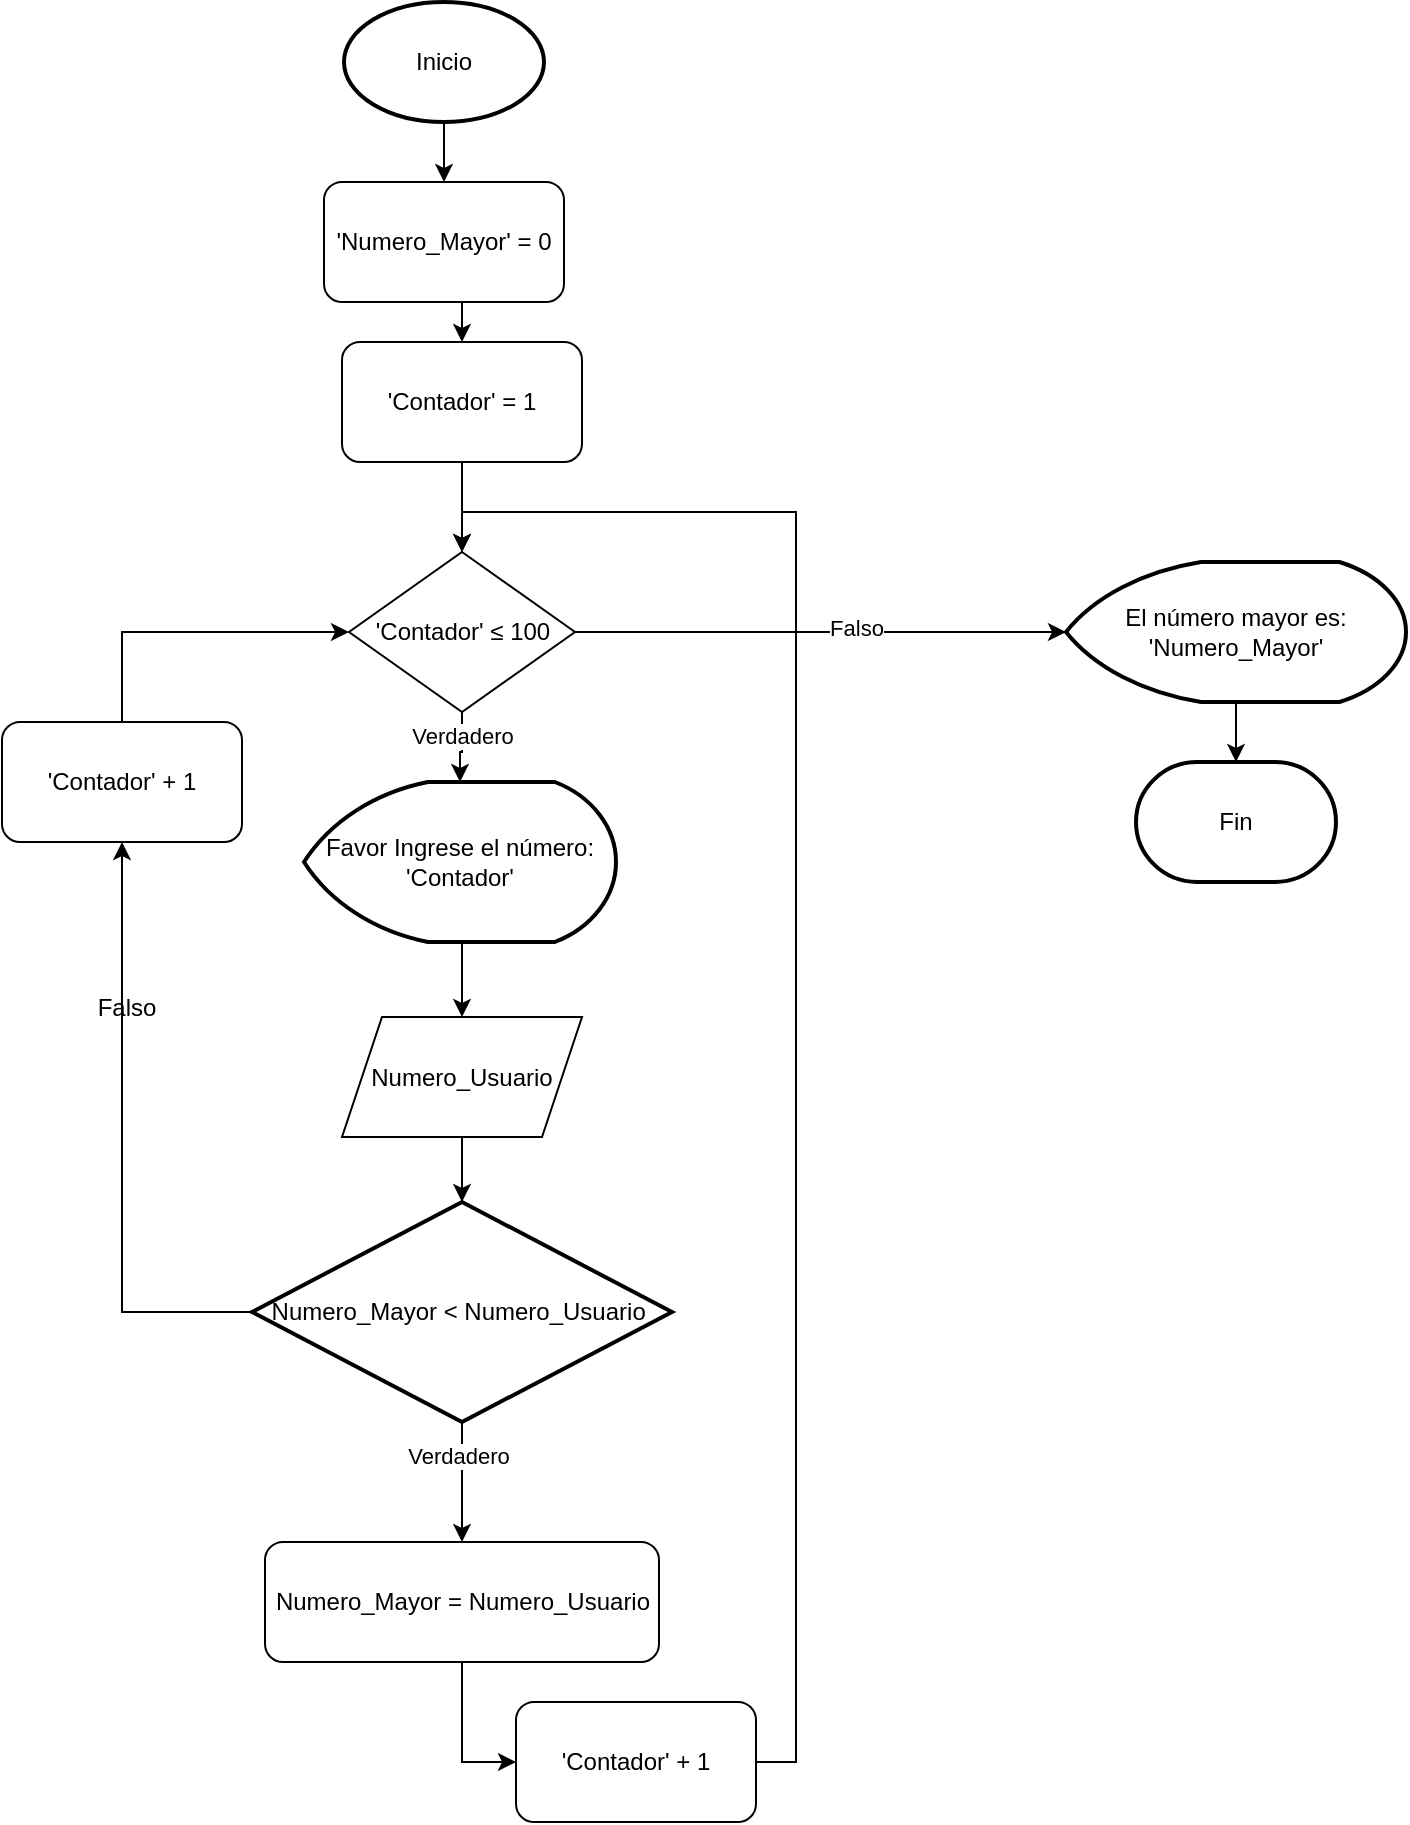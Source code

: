 <mxfile version="24.6.2" type="device">
  <diagram id="C5RBs43oDa-KdzZeNtuy" name="Page-1">
    <mxGraphModel dx="1434" dy="4253" grid="1" gridSize="10" guides="1" tooltips="1" connect="1" arrows="1" fold="1" page="1" pageScale="1" pageWidth="827" pageHeight="1169" math="0" shadow="0">
      <root>
        <mxCell id="WIyWlLk6GJQsqaUBKTNV-0" />
        <mxCell id="WIyWlLk6GJQsqaUBKTNV-1" parent="WIyWlLk6GJQsqaUBKTNV-0" />
        <mxCell id="ndVN48NYfRSIAX6YupRp-6" style="edgeStyle=orthogonalEdgeStyle;rounded=0;orthogonalLoop=1;jettySize=auto;html=1;exitX=0.5;exitY=1;exitDx=0;exitDy=0;exitPerimeter=0;entryX=0.5;entryY=0;entryDx=0;entryDy=0;" parent="WIyWlLk6GJQsqaUBKTNV-1" source="ndVN48NYfRSIAX6YupRp-1" target="ndVN48NYfRSIAX6YupRp-4" edge="1">
          <mxGeometry relative="1" as="geometry" />
        </mxCell>
        <mxCell id="ndVN48NYfRSIAX6YupRp-1" value="Inicio" style="strokeWidth=2;html=1;shape=mxgraph.flowchart.start_1;whiteSpace=wrap;" parent="WIyWlLk6GJQsqaUBKTNV-1" vertex="1">
          <mxGeometry x="364" y="-3490" width="100" height="60" as="geometry" />
        </mxCell>
        <mxCell id="ndVN48NYfRSIAX6YupRp-12" style="edgeStyle=orthogonalEdgeStyle;rounded=0;orthogonalLoop=1;jettySize=auto;html=1;exitX=0.5;exitY=1;exitDx=0;exitDy=0;exitPerimeter=0;entryX=0.5;entryY=0;entryDx=0;entryDy=0;" parent="WIyWlLk6GJQsqaUBKTNV-1" source="ndVN48NYfRSIAX6YupRp-2" target="ndVN48NYfRSIAX6YupRp-10" edge="1">
          <mxGeometry relative="1" as="geometry" />
        </mxCell>
        <mxCell id="ndVN48NYfRSIAX6YupRp-2" value="Favor Ingrese el número: &#39;Contador&#39;" style="strokeWidth=2;html=1;shape=mxgraph.flowchart.display;whiteSpace=wrap;" parent="WIyWlLk6GJQsqaUBKTNV-1" vertex="1">
          <mxGeometry x="344" y="-3100" width="156" height="80" as="geometry" />
        </mxCell>
        <mxCell id="ndVN48NYfRSIAX6YupRp-7" style="edgeStyle=orthogonalEdgeStyle;rounded=0;orthogonalLoop=1;jettySize=auto;html=1;exitX=0.5;exitY=1;exitDx=0;exitDy=0;entryX=0.5;entryY=0;entryDx=0;entryDy=0;" parent="WIyWlLk6GJQsqaUBKTNV-1" source="ndVN48NYfRSIAX6YupRp-4" target="ndVN48NYfRSIAX6YupRp-5" edge="1">
          <mxGeometry relative="1" as="geometry" />
        </mxCell>
        <mxCell id="ndVN48NYfRSIAX6YupRp-4" value="&#39;Numero_Mayor&#39; = 0" style="rounded=1;whiteSpace=wrap;html=1;" parent="WIyWlLk6GJQsqaUBKTNV-1" vertex="1">
          <mxGeometry x="354" y="-3400" width="120" height="60" as="geometry" />
        </mxCell>
        <mxCell id="ndVN48NYfRSIAX6YupRp-27" style="edgeStyle=orthogonalEdgeStyle;rounded=0;orthogonalLoop=1;jettySize=auto;html=1;exitX=0.5;exitY=1;exitDx=0;exitDy=0;entryX=0.5;entryY=0;entryDx=0;entryDy=0;" parent="WIyWlLk6GJQsqaUBKTNV-1" source="ndVN48NYfRSIAX6YupRp-5" target="ndVN48NYfRSIAX6YupRp-26" edge="1">
          <mxGeometry relative="1" as="geometry" />
        </mxCell>
        <mxCell id="ndVN48NYfRSIAX6YupRp-5" value="&#39;Contador&#39; = 1" style="rounded=1;whiteSpace=wrap;html=1;" parent="WIyWlLk6GJQsqaUBKTNV-1" vertex="1">
          <mxGeometry x="363" y="-3320" width="120" height="60" as="geometry" />
        </mxCell>
        <mxCell id="ndVN48NYfRSIAX6YupRp-10" value="Numero_Usuario" style="shape=parallelogram;perimeter=parallelogramPerimeter;whiteSpace=wrap;html=1;fixedSize=1;" parent="WIyWlLk6GJQsqaUBKTNV-1" vertex="1">
          <mxGeometry x="363" y="-2982.5" width="120" height="60" as="geometry" />
        </mxCell>
        <mxCell id="ndVN48NYfRSIAX6YupRp-23" style="edgeStyle=orthogonalEdgeStyle;rounded=0;orthogonalLoop=1;jettySize=auto;html=1;exitX=0;exitY=0.5;exitDx=0;exitDy=0;exitPerimeter=0;entryX=0.5;entryY=1;entryDx=0;entryDy=0;" parent="WIyWlLk6GJQsqaUBKTNV-1" source="ndVN48NYfRSIAX6YupRp-13" target="ndVN48NYfRSIAX6YupRp-19" edge="1">
          <mxGeometry relative="1" as="geometry">
            <mxPoint x="258" y="-3050" as="targetPoint" />
          </mxGeometry>
        </mxCell>
        <mxCell id="ndVN48NYfRSIAX6YupRp-45" style="edgeStyle=orthogonalEdgeStyle;rounded=0;orthogonalLoop=1;jettySize=auto;html=1;exitX=0.5;exitY=1;exitDx=0;exitDy=0;exitPerimeter=0;" parent="WIyWlLk6GJQsqaUBKTNV-1" source="ndVN48NYfRSIAX6YupRp-13" target="ndVN48NYfRSIAX6YupRp-37" edge="1">
          <mxGeometry relative="1" as="geometry" />
        </mxCell>
        <mxCell id="ndVN48NYfRSIAX6YupRp-46" value="Verdadero" style="edgeLabel;html=1;align=center;verticalAlign=middle;resizable=0;points=[];" parent="ndVN48NYfRSIAX6YupRp-45" vertex="1" connectable="0">
          <mxGeometry x="-0.433" y="-2" relative="1" as="geometry">
            <mxPoint as="offset" />
          </mxGeometry>
        </mxCell>
        <mxCell id="ndVN48NYfRSIAX6YupRp-13" value="Numero_Mayor &amp;lt; Numero_Usuario&amp;nbsp;" style="strokeWidth=2;html=1;shape=mxgraph.flowchart.decision;whiteSpace=wrap;" parent="WIyWlLk6GJQsqaUBKTNV-1" vertex="1">
          <mxGeometry x="318" y="-2890" width="210" height="110" as="geometry" />
        </mxCell>
        <mxCell id="ndVN48NYfRSIAX6YupRp-30" style="edgeStyle=orthogonalEdgeStyle;rounded=0;orthogonalLoop=1;jettySize=auto;html=1;exitX=0.5;exitY=0;exitDx=0;exitDy=0;entryX=0;entryY=0.5;entryDx=0;entryDy=0;" parent="WIyWlLk6GJQsqaUBKTNV-1" source="ndVN48NYfRSIAX6YupRp-19" target="ndVN48NYfRSIAX6YupRp-26" edge="1">
          <mxGeometry relative="1" as="geometry">
            <mxPoint x="258" y="-3110" as="sourcePoint" />
          </mxGeometry>
        </mxCell>
        <mxCell id="ndVN48NYfRSIAX6YupRp-19" value="&#39;Contador&#39; + 1" style="rounded=1;whiteSpace=wrap;html=1;" parent="WIyWlLk6GJQsqaUBKTNV-1" vertex="1">
          <mxGeometry x="193" y="-3130" width="120" height="60" as="geometry" />
        </mxCell>
        <mxCell id="ndVN48NYfRSIAX6YupRp-24" value="Falso" style="text;html=1;align=center;verticalAlign=middle;resizable=0;points=[];autosize=1;strokeColor=none;fillColor=none;" parent="WIyWlLk6GJQsqaUBKTNV-1" vertex="1">
          <mxGeometry x="230" y="-3002" width="50" height="30" as="geometry" />
        </mxCell>
        <mxCell id="ndVN48NYfRSIAX6YupRp-28" style="edgeStyle=orthogonalEdgeStyle;rounded=0;orthogonalLoop=1;jettySize=auto;html=1;exitX=0.5;exitY=1;exitDx=0;exitDy=0;" parent="WIyWlLk6GJQsqaUBKTNV-1" source="ndVN48NYfRSIAX6YupRp-26" target="ndVN48NYfRSIAX6YupRp-2" edge="1">
          <mxGeometry relative="1" as="geometry" />
        </mxCell>
        <mxCell id="ndVN48NYfRSIAX6YupRp-29" value="Verdadero" style="edgeLabel;html=1;align=center;verticalAlign=middle;resizable=0;points=[];" parent="ndVN48NYfRSIAX6YupRp-28" vertex="1" connectable="0">
          <mxGeometry x="-0.35" relative="1" as="geometry">
            <mxPoint as="offset" />
          </mxGeometry>
        </mxCell>
        <mxCell id="ndVN48NYfRSIAX6YupRp-31" style="edgeStyle=orthogonalEdgeStyle;rounded=0;orthogonalLoop=1;jettySize=auto;html=1;exitX=1;exitY=0.5;exitDx=0;exitDy=0;entryX=0;entryY=0.5;entryDx=0;entryDy=0;entryPerimeter=0;" parent="WIyWlLk6GJQsqaUBKTNV-1" source="ndVN48NYfRSIAX6YupRp-26" target="ndVN48NYfRSIAX6YupRp-33" edge="1">
          <mxGeometry relative="1" as="geometry">
            <mxPoint x="845.98" y="-3159.02" as="targetPoint" />
          </mxGeometry>
        </mxCell>
        <mxCell id="ndVN48NYfRSIAX6YupRp-32" value="Falso" style="edgeLabel;html=1;align=center;verticalAlign=middle;resizable=0;points=[];" parent="ndVN48NYfRSIAX6YupRp-31" vertex="1" connectable="0">
          <mxGeometry x="0.141" y="2" relative="1" as="geometry">
            <mxPoint as="offset" />
          </mxGeometry>
        </mxCell>
        <mxCell id="ndVN48NYfRSIAX6YupRp-26" value="&#39;Contador&#39;&amp;nbsp;≤ 100" style="rhombus;whiteSpace=wrap;html=1;" parent="WIyWlLk6GJQsqaUBKTNV-1" vertex="1">
          <mxGeometry x="366.5" y="-3215" width="113" height="80" as="geometry" />
        </mxCell>
        <mxCell id="ndVN48NYfRSIAX6YupRp-44" style="edgeStyle=orthogonalEdgeStyle;rounded=0;orthogonalLoop=1;jettySize=auto;html=1;exitX=0.5;exitY=1;exitDx=0;exitDy=0;exitPerimeter=0;" parent="WIyWlLk6GJQsqaUBKTNV-1" source="ndVN48NYfRSIAX6YupRp-33" target="ndVN48NYfRSIAX6YupRp-34" edge="1">
          <mxGeometry relative="1" as="geometry" />
        </mxCell>
        <mxCell id="ndVN48NYfRSIAX6YupRp-33" value="El número mayor es: &#39;Numero_Mayor&#39;" style="strokeWidth=2;html=1;shape=mxgraph.flowchart.display;whiteSpace=wrap;" parent="WIyWlLk6GJQsqaUBKTNV-1" vertex="1">
          <mxGeometry x="725" y="-3210" width="170" height="70" as="geometry" />
        </mxCell>
        <mxCell id="ndVN48NYfRSIAX6YupRp-34" value="Fin" style="strokeWidth=2;html=1;shape=mxgraph.flowchart.terminator;whiteSpace=wrap;" parent="WIyWlLk6GJQsqaUBKTNV-1" vertex="1">
          <mxGeometry x="760" y="-3110" width="100" height="60" as="geometry" />
        </mxCell>
        <mxCell id="ndVN48NYfRSIAX6YupRp-39" style="edgeStyle=orthogonalEdgeStyle;rounded=0;orthogonalLoop=1;jettySize=auto;html=1;exitX=0.5;exitY=1;exitDx=0;exitDy=0;entryX=0;entryY=0.5;entryDx=0;entryDy=0;" parent="WIyWlLk6GJQsqaUBKTNV-1" source="ndVN48NYfRSIAX6YupRp-37" target="ndVN48NYfRSIAX6YupRp-38" edge="1">
          <mxGeometry relative="1" as="geometry" />
        </mxCell>
        <mxCell id="ndVN48NYfRSIAX6YupRp-37" value="Numero_Mayor = Numero_Usuario" style="rounded=1;whiteSpace=wrap;html=1;" parent="WIyWlLk6GJQsqaUBKTNV-1" vertex="1">
          <mxGeometry x="324.5" y="-2720" width="197" height="60" as="geometry" />
        </mxCell>
        <mxCell id="ndVN48NYfRSIAX6YupRp-40" style="edgeStyle=orthogonalEdgeStyle;rounded=0;orthogonalLoop=1;jettySize=auto;html=1;exitX=1;exitY=0.5;exitDx=0;exitDy=0;entryX=0.5;entryY=0;entryDx=0;entryDy=0;" parent="WIyWlLk6GJQsqaUBKTNV-1" source="ndVN48NYfRSIAX6YupRp-38" target="ndVN48NYfRSIAX6YupRp-26" edge="1">
          <mxGeometry relative="1" as="geometry" />
        </mxCell>
        <mxCell id="ndVN48NYfRSIAX6YupRp-38" value="&#39;Contador&#39; + 1" style="rounded=1;whiteSpace=wrap;html=1;" parent="WIyWlLk6GJQsqaUBKTNV-1" vertex="1">
          <mxGeometry x="450" y="-2640" width="120" height="60" as="geometry" />
        </mxCell>
        <mxCell id="ndVN48NYfRSIAX6YupRp-41" style="edgeStyle=orthogonalEdgeStyle;rounded=0;orthogonalLoop=1;jettySize=auto;html=1;exitX=0.5;exitY=1;exitDx=0;exitDy=0;entryX=0.5;entryY=0;entryDx=0;entryDy=0;entryPerimeter=0;" parent="WIyWlLk6GJQsqaUBKTNV-1" source="ndVN48NYfRSIAX6YupRp-10" target="ndVN48NYfRSIAX6YupRp-13" edge="1">
          <mxGeometry relative="1" as="geometry" />
        </mxCell>
      </root>
    </mxGraphModel>
  </diagram>
</mxfile>
